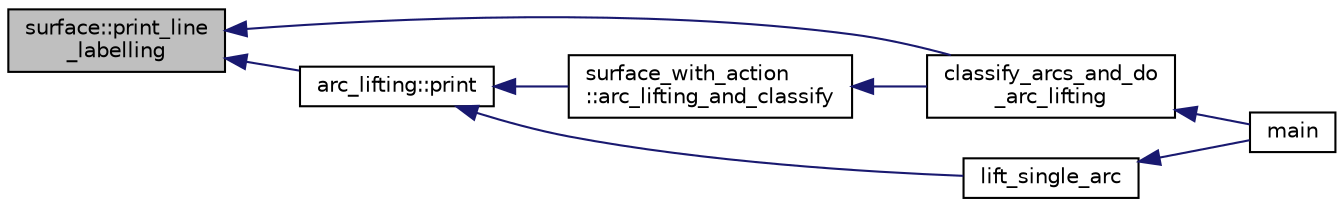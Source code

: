digraph "surface::print_line_labelling"
{
  edge [fontname="Helvetica",fontsize="10",labelfontname="Helvetica",labelfontsize="10"];
  node [fontname="Helvetica",fontsize="10",shape=record];
  rankdir="LR";
  Node4803 [label="surface::print_line\l_labelling",height=0.2,width=0.4,color="black", fillcolor="grey75", style="filled", fontcolor="black"];
  Node4803 -> Node4804 [dir="back",color="midnightblue",fontsize="10",style="solid",fontname="Helvetica"];
  Node4804 [label="classify_arcs_and_do\l_arc_lifting",height=0.2,width=0.4,color="black", fillcolor="white", style="filled",URL="$d6/dc3/arc__lifting__main_8_c.html#afdd7be16f16b8c71e9a72fe5f6a0b59c"];
  Node4804 -> Node4805 [dir="back",color="midnightblue",fontsize="10",style="solid",fontname="Helvetica"];
  Node4805 [label="main",height=0.2,width=0.4,color="black", fillcolor="white", style="filled",URL="$d6/dc3/arc__lifting__main_8_c.html#a217dbf8b442f20279ea00b898af96f52"];
  Node4803 -> Node4806 [dir="back",color="midnightblue",fontsize="10",style="solid",fontname="Helvetica"];
  Node4806 [label="arc_lifting::print",height=0.2,width=0.4,color="black", fillcolor="white", style="filled",URL="$dc/db7/classarc__lifting.html#ae1609cb80720bc005f0fc3ea65150185"];
  Node4806 -> Node4807 [dir="back",color="midnightblue",fontsize="10",style="solid",fontname="Helvetica"];
  Node4807 [label="lift_single_arc",height=0.2,width=0.4,color="black", fillcolor="white", style="filled",URL="$d6/dc3/arc__lifting__main_8_c.html#a0bdc148f70112959722a40cf9758d54b"];
  Node4807 -> Node4805 [dir="back",color="midnightblue",fontsize="10",style="solid",fontname="Helvetica"];
  Node4806 -> Node4808 [dir="back",color="midnightblue",fontsize="10",style="solid",fontname="Helvetica"];
  Node4808 [label="surface_with_action\l::arc_lifting_and_classify",height=0.2,width=0.4,color="black", fillcolor="white", style="filled",URL="$d8/df9/classsurface__with__action.html#a62a3948f830c59e09ef94937650a07a4"];
  Node4808 -> Node4804 [dir="back",color="midnightblue",fontsize="10",style="solid",fontname="Helvetica"];
}
